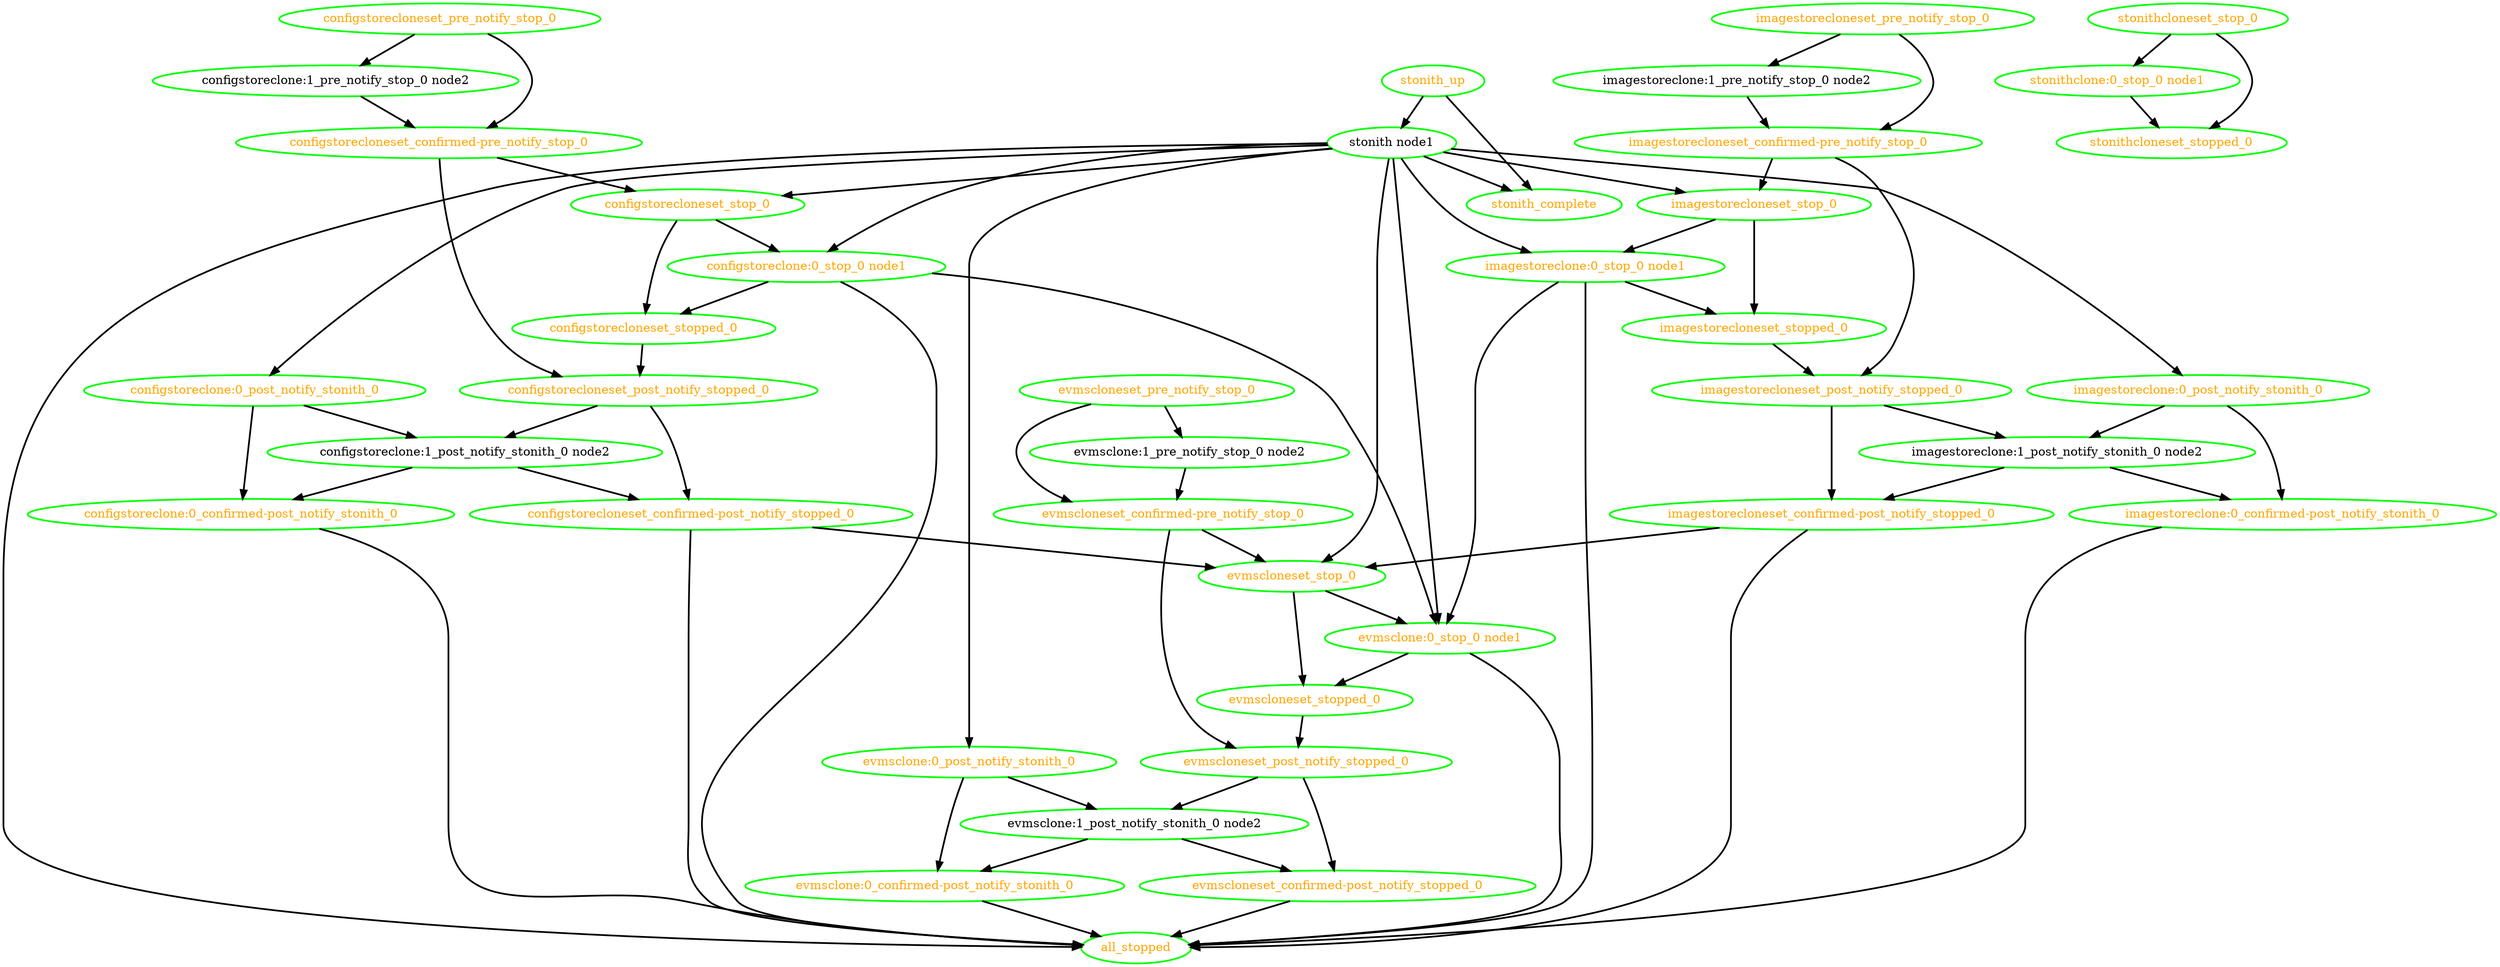 digraph "g" {
"all_stopped" [ style=bold color="green" fontcolor="orange" ]
"configstoreclone:0_confirmed-post_notify_stonith_0" -> "all_stopped" [ style = bold]
"configstoreclone:0_confirmed-post_notify_stonith_0" [ style=bold color="green" fontcolor="orange" ]
"configstoreclone:0_post_notify_stonith_0" -> "configstoreclone:0_confirmed-post_notify_stonith_0" [ style = bold]
"configstoreclone:0_post_notify_stonith_0" -> "configstoreclone:1_post_notify_stonith_0 node2" [ style = bold]
"configstoreclone:0_post_notify_stonith_0" [ style=bold color="green" fontcolor="orange" ]
"configstoreclone:0_stop_0 node1" -> "all_stopped" [ style = bold]
"configstoreclone:0_stop_0 node1" -> "configstorecloneset_stopped_0" [ style = bold]
"configstoreclone:0_stop_0 node1" -> "evmsclone:0_stop_0 node1" [ style = bold]
"configstoreclone:0_stop_0 node1" [ style=bold color="green" fontcolor="orange" ]
"configstoreclone:1_post_notify_stonith_0 node2" -> "configstoreclone:0_confirmed-post_notify_stonith_0" [ style = bold]
"configstoreclone:1_post_notify_stonith_0 node2" -> "configstorecloneset_confirmed-post_notify_stopped_0" [ style = bold]
"configstoreclone:1_post_notify_stonith_0 node2" [ style=bold color="green" fontcolor="black"]
"configstoreclone:1_pre_notify_stop_0 node2" -> "configstorecloneset_confirmed-pre_notify_stop_0" [ style = bold]
"configstoreclone:1_pre_notify_stop_0 node2" [ style=bold color="green" fontcolor="black" ]
"configstorecloneset_confirmed-post_notify_stopped_0" -> "all_stopped" [ style = bold]
"configstorecloneset_confirmed-post_notify_stopped_0" -> "evmscloneset_stop_0" [ style = bold]
"configstorecloneset_confirmed-post_notify_stopped_0" [ style=bold color="green" fontcolor="orange" ]
"configstorecloneset_confirmed-pre_notify_stop_0" -> "configstorecloneset_post_notify_stopped_0" [ style = bold]
"configstorecloneset_confirmed-pre_notify_stop_0" -> "configstorecloneset_stop_0" [ style = bold]
"configstorecloneset_confirmed-pre_notify_stop_0" [ style=bold color="green" fontcolor="orange" ]
"configstorecloneset_post_notify_stopped_0" -> "configstoreclone:1_post_notify_stonith_0 node2" [ style = bold]
"configstorecloneset_post_notify_stopped_0" -> "configstorecloneset_confirmed-post_notify_stopped_0" [ style = bold]
"configstorecloneset_post_notify_stopped_0" [ style=bold color="green" fontcolor="orange" ]
"configstorecloneset_pre_notify_stop_0" -> "configstoreclone:1_pre_notify_stop_0 node2" [ style = bold]
"configstorecloneset_pre_notify_stop_0" -> "configstorecloneset_confirmed-pre_notify_stop_0" [ style = bold]
"configstorecloneset_pre_notify_stop_0" [ style=bold color="green" fontcolor="orange" ]
"configstorecloneset_stop_0" -> "configstoreclone:0_stop_0 node1" [ style = bold]
"configstorecloneset_stop_0" -> "configstorecloneset_stopped_0" [ style = bold]
"configstorecloneset_stop_0" [ style=bold color="green" fontcolor="orange" ]
"configstorecloneset_stopped_0" -> "configstorecloneset_post_notify_stopped_0" [ style = bold]
"configstorecloneset_stopped_0" [ style=bold color="green" fontcolor="orange" ]
"evmsclone:0_confirmed-post_notify_stonith_0" -> "all_stopped" [ style = bold]
"evmsclone:0_confirmed-post_notify_stonith_0" [ style=bold color="green" fontcolor="orange" ]
"evmsclone:0_post_notify_stonith_0" -> "evmsclone:0_confirmed-post_notify_stonith_0" [ style = bold]
"evmsclone:0_post_notify_stonith_0" -> "evmsclone:1_post_notify_stonith_0 node2" [ style = bold]
"evmsclone:0_post_notify_stonith_0" [ style=bold color="green" fontcolor="orange" ]
"evmsclone:0_stop_0 node1" -> "all_stopped" [ style = bold]
"evmsclone:0_stop_0 node1" -> "evmscloneset_stopped_0" [ style = bold]
"evmsclone:0_stop_0 node1" [ style=bold color="green" fontcolor="orange" ]
"evmsclone:1_post_notify_stonith_0 node2" -> "evmsclone:0_confirmed-post_notify_stonith_0" [ style = bold]
"evmsclone:1_post_notify_stonith_0 node2" -> "evmscloneset_confirmed-post_notify_stopped_0" [ style = bold]
"evmsclone:1_post_notify_stonith_0 node2" [ style=bold color="green" fontcolor="black"]
"evmsclone:1_pre_notify_stop_0 node2" -> "evmscloneset_confirmed-pre_notify_stop_0" [ style = bold]
"evmsclone:1_pre_notify_stop_0 node2" [ style=bold color="green" fontcolor="black" ]
"evmscloneset_confirmed-post_notify_stopped_0" -> "all_stopped" [ style = bold]
"evmscloneset_confirmed-post_notify_stopped_0" [ style=bold color="green" fontcolor="orange" ]
"evmscloneset_confirmed-pre_notify_stop_0" -> "evmscloneset_post_notify_stopped_0" [ style = bold]
"evmscloneset_confirmed-pre_notify_stop_0" -> "evmscloneset_stop_0" [ style = bold]
"evmscloneset_confirmed-pre_notify_stop_0" [ style=bold color="green" fontcolor="orange" ]
"evmscloneset_post_notify_stopped_0" -> "evmsclone:1_post_notify_stonith_0 node2" [ style = bold]
"evmscloneset_post_notify_stopped_0" -> "evmscloneset_confirmed-post_notify_stopped_0" [ style = bold]
"evmscloneset_post_notify_stopped_0" [ style=bold color="green" fontcolor="orange" ]
"evmscloneset_pre_notify_stop_0" -> "evmsclone:1_pre_notify_stop_0 node2" [ style = bold]
"evmscloneset_pre_notify_stop_0" -> "evmscloneset_confirmed-pre_notify_stop_0" [ style = bold]
"evmscloneset_pre_notify_stop_0" [ style=bold color="green" fontcolor="orange" ]
"evmscloneset_stop_0" -> "evmsclone:0_stop_0 node1" [ style = bold]
"evmscloneset_stop_0" -> "evmscloneset_stopped_0" [ style = bold]
"evmscloneset_stop_0" [ style=bold color="green" fontcolor="orange" ]
"evmscloneset_stopped_0" -> "evmscloneset_post_notify_stopped_0" [ style = bold]
"evmscloneset_stopped_0" [ style=bold color="green" fontcolor="orange" ]
"imagestoreclone:0_confirmed-post_notify_stonith_0" -> "all_stopped" [ style = bold]
"imagestoreclone:0_confirmed-post_notify_stonith_0" [ style=bold color="green" fontcolor="orange" ]
"imagestoreclone:0_post_notify_stonith_0" -> "imagestoreclone:0_confirmed-post_notify_stonith_0" [ style = bold]
"imagestoreclone:0_post_notify_stonith_0" -> "imagestoreclone:1_post_notify_stonith_0 node2" [ style = bold]
"imagestoreclone:0_post_notify_stonith_0" [ style=bold color="green" fontcolor="orange" ]
"imagestoreclone:0_stop_0 node1" -> "all_stopped" [ style = bold]
"imagestoreclone:0_stop_0 node1" -> "evmsclone:0_stop_0 node1" [ style = bold]
"imagestoreclone:0_stop_0 node1" -> "imagestorecloneset_stopped_0" [ style = bold]
"imagestoreclone:0_stop_0 node1" [ style=bold color="green" fontcolor="orange" ]
"imagestoreclone:1_post_notify_stonith_0 node2" -> "imagestoreclone:0_confirmed-post_notify_stonith_0" [ style = bold]
"imagestoreclone:1_post_notify_stonith_0 node2" -> "imagestorecloneset_confirmed-post_notify_stopped_0" [ style = bold]
"imagestoreclone:1_post_notify_stonith_0 node2" [ style=bold color="green" fontcolor="black"]
"imagestoreclone:1_pre_notify_stop_0 node2" -> "imagestorecloneset_confirmed-pre_notify_stop_0" [ style = bold]
"imagestoreclone:1_pre_notify_stop_0 node2" [ style=bold color="green" fontcolor="black" ]
"imagestorecloneset_confirmed-post_notify_stopped_0" -> "all_stopped" [ style = bold]
"imagestorecloneset_confirmed-post_notify_stopped_0" -> "evmscloneset_stop_0" [ style = bold]
"imagestorecloneset_confirmed-post_notify_stopped_0" [ style=bold color="green" fontcolor="orange" ]
"imagestorecloneset_confirmed-pre_notify_stop_0" -> "imagestorecloneset_post_notify_stopped_0" [ style = bold]
"imagestorecloneset_confirmed-pre_notify_stop_0" -> "imagestorecloneset_stop_0" [ style = bold]
"imagestorecloneset_confirmed-pre_notify_stop_0" [ style=bold color="green" fontcolor="orange" ]
"imagestorecloneset_post_notify_stopped_0" -> "imagestoreclone:1_post_notify_stonith_0 node2" [ style = bold]
"imagestorecloneset_post_notify_stopped_0" -> "imagestorecloneset_confirmed-post_notify_stopped_0" [ style = bold]
"imagestorecloneset_post_notify_stopped_0" [ style=bold color="green" fontcolor="orange" ]
"imagestorecloneset_pre_notify_stop_0" -> "imagestoreclone:1_pre_notify_stop_0 node2" [ style = bold]
"imagestorecloneset_pre_notify_stop_0" -> "imagestorecloneset_confirmed-pre_notify_stop_0" [ style = bold]
"imagestorecloneset_pre_notify_stop_0" [ style=bold color="green" fontcolor="orange" ]
"imagestorecloneset_stop_0" -> "imagestoreclone:0_stop_0 node1" [ style = bold]
"imagestorecloneset_stop_0" -> "imagestorecloneset_stopped_0" [ style = bold]
"imagestorecloneset_stop_0" [ style=bold color="green" fontcolor="orange" ]
"imagestorecloneset_stopped_0" -> "imagestorecloneset_post_notify_stopped_0" [ style = bold]
"imagestorecloneset_stopped_0" [ style=bold color="green" fontcolor="orange" ]
"stonith node1" -> "all_stopped" [ style = bold]
"stonith node1" -> "configstoreclone:0_post_notify_stonith_0" [ style = bold]
"stonith node1" -> "configstoreclone:0_stop_0 node1" [ style = bold]
"stonith node1" -> "configstorecloneset_stop_0" [ style = bold]
"stonith node1" -> "evmsclone:0_post_notify_stonith_0" [ style = bold]
"stonith node1" -> "evmsclone:0_stop_0 node1" [ style = bold]
"stonith node1" -> "evmscloneset_stop_0" [ style = bold]
"stonith node1" -> "imagestoreclone:0_post_notify_stonith_0" [ style = bold]
"stonith node1" -> "imagestoreclone:0_stop_0 node1" [ style = bold]
"stonith node1" -> "imagestorecloneset_stop_0" [ style = bold]
"stonith node1" -> "stonith_complete" [ style = bold]
"stonith node1" [ style=bold color="green" fontcolor="black" ]
"stonith_complete" [ style=bold color="green" fontcolor="orange" ]
"stonith_up" -> "stonith node1" [ style = bold]
"stonith_up" -> "stonith_complete" [ style = bold]
"stonith_up" [ style=bold color="green" fontcolor="orange" ]
"stonithclone:0_stop_0 node1" -> "stonithcloneset_stopped_0" [ style = bold]
"stonithclone:0_stop_0 node1" [ style=bold color="green" fontcolor="orange" ]
"stonithcloneset_stop_0" -> "stonithclone:0_stop_0 node1" [ style = bold]
"stonithcloneset_stop_0" -> "stonithcloneset_stopped_0" [ style = bold]
"stonithcloneset_stop_0" [ style=bold color="green" fontcolor="orange" ]
"stonithcloneset_stopped_0" [ style=bold color="green" fontcolor="orange" ]
}
